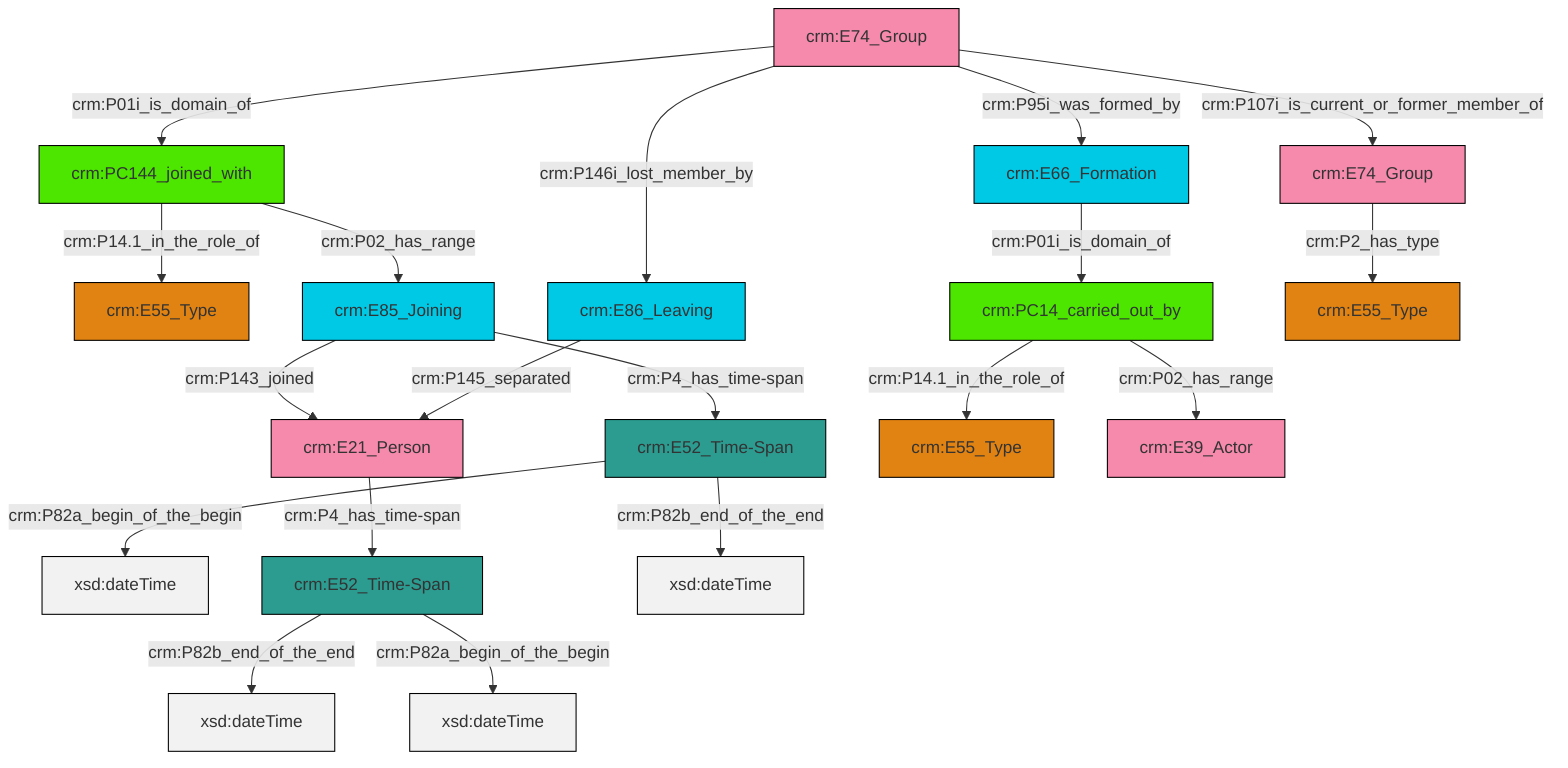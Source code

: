 graph TD
classDef Literal fill:#f2f2f2,stroke:#000000;
classDef CRM_Entity fill:#FFFFFF,stroke:#000000;
classDef Temporal_Entity fill:#00C9E6, stroke:#000000;
classDef Type fill:#E18312, stroke:#000000;
classDef Time-Span fill:#2C9C91, stroke:#000000;
classDef Appellation fill:#FFEB7F, stroke:#000000;
classDef Place fill:#008836, stroke:#000000;
classDef Persistent_Item fill:#B266B2, stroke:#000000;
classDef Conceptual_Object fill:#FFD700, stroke:#000000;
classDef Physical_Thing fill:#D2B48C, stroke:#000000;
classDef Actor fill:#f58aad, stroke:#000000;
classDef PC_Classes fill:#4ce600, stroke:#000000;
classDef Multi fill:#cccccc,stroke:#000000;

2["crm:E85_Joining"]:::Temporal_Entity -->|crm:P143_joined| 3["crm:E21_Person"]:::Actor
4["crm:E74_Group"]:::Actor -->|crm:P01i_is_domain_of| 5["crm:PC144_joined_with"]:::PC_Classes
4["crm:E74_Group"]:::Actor -->|crm:P95i_was_formed_by| 7["crm:E66_Formation"]:::Temporal_Entity
8["crm:E52_Time-Span"]:::Time-Span -->|crm:P82a_begin_of_the_begin| 9[xsd:dateTime]:::Literal
4["crm:E74_Group"]:::Actor -->|crm:P146i_lost_member_by| 14["crm:E86_Leaving"]:::Temporal_Entity
2["crm:E85_Joining"]:::Temporal_Entity -->|crm:P4_has_time-span| 8["crm:E52_Time-Span"]:::Time-Span
15["crm:PC14_carried_out_by"]:::PC_Classes -->|crm:P14.1_in_the_role_of| 16["crm:E55_Type"]:::Type
15["crm:PC14_carried_out_by"]:::PC_Classes -->|crm:P02_has_range| 17["crm:E39_Actor"]:::Actor
12["crm:E74_Group"]:::Actor -->|crm:P2_has_type| 19["crm:E55_Type"]:::Type
7["crm:E66_Formation"]:::Temporal_Entity -->|crm:P01i_is_domain_of| 15["crm:PC14_carried_out_by"]:::PC_Classes
4["crm:E74_Group"]:::Actor -->|crm:P107i_is_current_or_former_member_of| 12["crm:E74_Group"]:::Actor
5["crm:PC144_joined_with"]:::PC_Classes -->|crm:P02_has_range| 2["crm:E85_Joining"]:::Temporal_Entity
24["crm:E52_Time-Span"]:::Time-Span -->|crm:P82b_end_of_the_end| 25[xsd:dateTime]:::Literal
5["crm:PC144_joined_with"]:::PC_Classes -->|crm:P14.1_in_the_role_of| 0["crm:E55_Type"]:::Type
8["crm:E52_Time-Span"]:::Time-Span -->|crm:P82b_end_of_the_end| 32[xsd:dateTime]:::Literal
14["crm:E86_Leaving"]:::Temporal_Entity -->|crm:P145_separated| 3["crm:E21_Person"]:::Actor
24["crm:E52_Time-Span"]:::Time-Span -->|crm:P82a_begin_of_the_begin| 34[xsd:dateTime]:::Literal
3["crm:E21_Person"]:::Actor -->|crm:P4_has_time-span| 24["crm:E52_Time-Span"]:::Time-Span